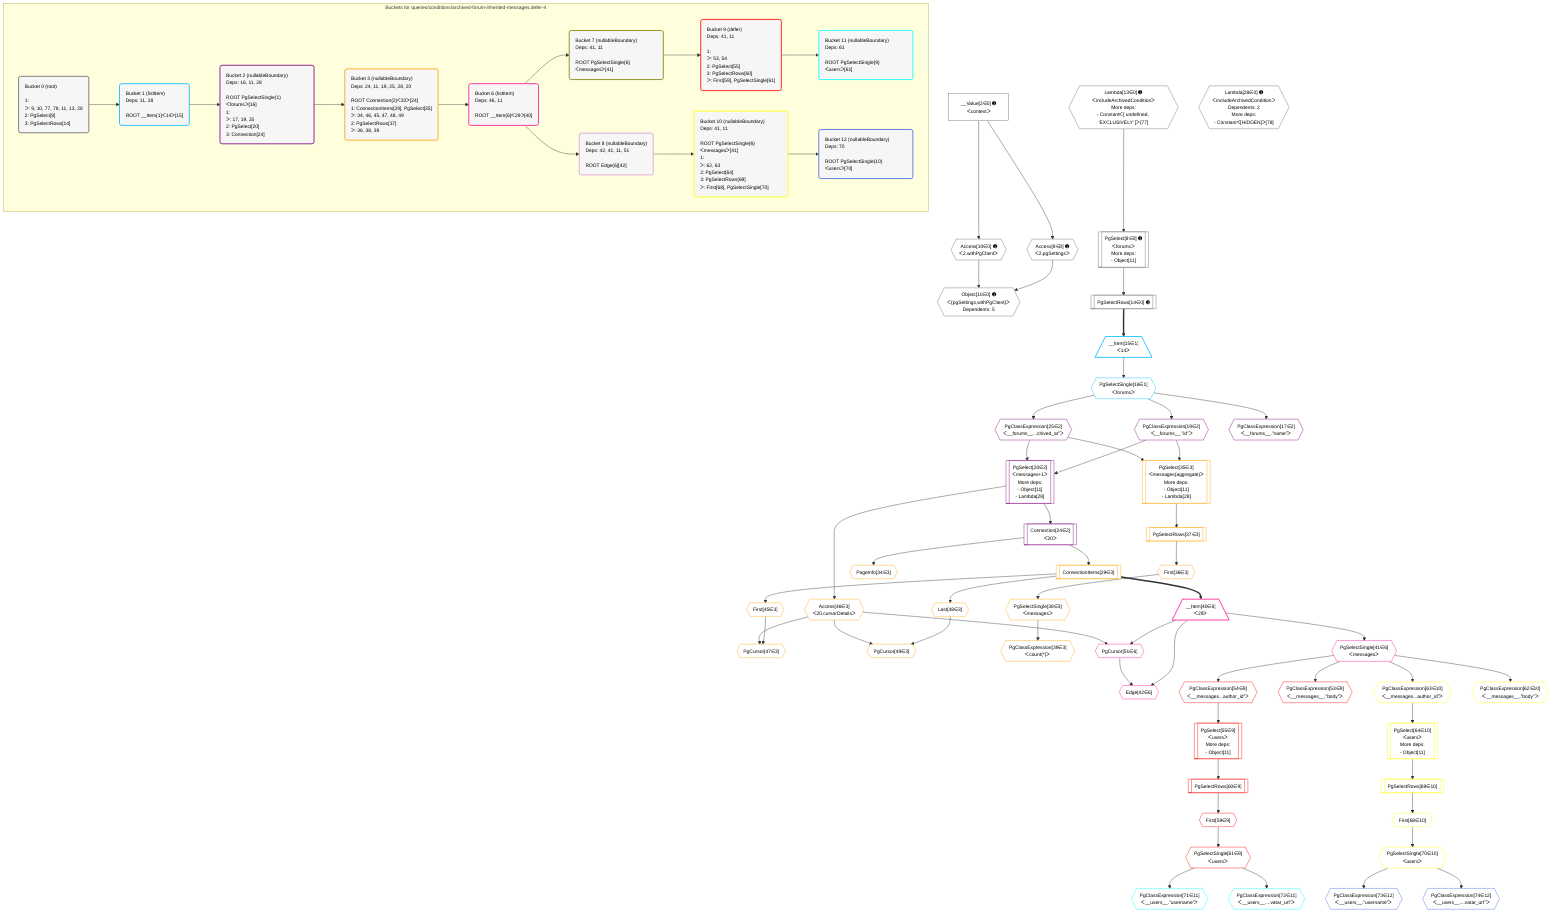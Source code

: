 %%{init: {'themeVariables': { 'fontSize': '12px'}}}%%
graph TD
    classDef path fill:#eee,stroke:#000,color:#000
    classDef plan fill:#fff,stroke-width:1px,color:#000
    classDef itemplan fill:#fff,stroke-width:2px,color:#000
    classDef unbatchedplan fill:#dff,stroke-width:1px,color:#000
    classDef sideeffectplan fill:#fcc,stroke-width:2px,color:#000
    classDef bucket fill:#f6f6f6,color:#000,stroke-width:2px,text-align:left

    subgraph "Buckets for queries/conditions/archived-forum-inherited-messages.defer-4"
    Bucket0("Bucket 0 (root)<br /><br />1: <br />ᐳ: 9, 10, 77, 78, 11, 13, 28<br />2: PgSelect[8]<br />3: PgSelectRows[14]"):::bucket
    Bucket1("Bucket 1 (listItem)<br />Deps: 11, 28<br /><br />ROOT __Item{1}ᐸ14ᐳ[15]"):::bucket
    Bucket2("Bucket 2 (nullableBoundary)<br />Deps: 16, 11, 28<br /><br />ROOT PgSelectSingle{1}ᐸforumsᐳ[16]<br />1: <br />ᐳ: 17, 19, 25<br />2: PgSelect[20]<br />3: Connection[24]"):::bucket
    Bucket3("Bucket 3 (nullableBoundary)<br />Deps: 24, 11, 19, 25, 28, 20<br /><br />ROOT Connection{2}ᐸ20ᐳ[24]<br />1: ConnectionItems[29], PgSelect[35]<br />ᐳ: 34, 46, 45, 47, 48, 49<br />2: PgSelectRows[37]<br />ᐳ: 36, 38, 39"):::bucket
    Bucket6("Bucket 6 (listItem)<br />Deps: 46, 11<br /><br />ROOT __Item{6}ᐸ29ᐳ[40]"):::bucket
    Bucket7("Bucket 7 (nullableBoundary)<br />Deps: 41, 11<br /><br />ROOT PgSelectSingle{6}ᐸmessagesᐳ[41]"):::bucket
    Bucket8("Bucket 8 (nullableBoundary)<br />Deps: 42, 41, 11, 51<br /><br />ROOT Edge{6}[42]"):::bucket
    Bucket9("Bucket 9 (defer)<br />Deps: 41, 11<br /><br />1: <br />ᐳ: 53, 54<br />2: PgSelect[55]<br />3: PgSelectRows[60]<br />ᐳ: First[59], PgSelectSingle[61]"):::bucket
    Bucket10("Bucket 10 (nullableBoundary)<br />Deps: 41, 11<br /><br />ROOT PgSelectSingle{6}ᐸmessagesᐳ[41]<br />1: <br />ᐳ: 62, 63<br />2: PgSelect[64]<br />3: PgSelectRows[69]<br />ᐳ: First[68], PgSelectSingle[70]"):::bucket
    Bucket11("Bucket 11 (nullableBoundary)<br />Deps: 61<br /><br />ROOT PgSelectSingle{9}ᐸusersᐳ[61]"):::bucket
    Bucket12("Bucket 12 (nullableBoundary)<br />Deps: 70<br /><br />ROOT PgSelectSingle{10}ᐸusersᐳ[70]"):::bucket
    end
    Bucket0 --> Bucket1
    Bucket1 --> Bucket2
    Bucket2 --> Bucket3
    Bucket3 --> Bucket6
    Bucket6 --> Bucket7 & Bucket8
    Bucket7 --> Bucket9
    Bucket8 --> Bucket10
    Bucket9 --> Bucket11
    Bucket10 --> Bucket12

    %% plan dependencies
    PgSelect8[["PgSelect[8∈0] ➊<br />ᐸforumsᐳ<br />More deps:<br />- Object[11]"]]:::plan
    Lambda13{{"Lambda[13∈0] ➊<br />ᐸincludeArchivedConditionᐳ<br />More deps:<br />- Constantᐸ[ undefined, 'EXCLUSIVELY' ]ᐳ[77]"}}:::plan
    Lambda13 --> PgSelect8
    Object11{{"Object[11∈0] ➊<br />ᐸ{pgSettings,withPgClient}ᐳ<br />Dependents: 5"}}:::plan
    Access9{{"Access[9∈0] ➊<br />ᐸ2.pgSettingsᐳ"}}:::plan
    Access10{{"Access[10∈0] ➊<br />ᐸ2.withPgClientᐳ"}}:::plan
    Access9 & Access10 --> Object11
    __Value2["__Value[2∈0] ➊<br />ᐸcontextᐳ"]:::plan
    __Value2 --> Access9
    __Value2 --> Access10
    PgSelectRows14[["PgSelectRows[14∈0] ➊"]]:::plan
    PgSelect8 --> PgSelectRows14
    Lambda28{{"Lambda[28∈0] ➊<br />ᐸincludeArchivedConditionᐳ<br />Dependents: 2<br />More deps:<br />- Constantᐸ[HIDDEN]ᐳ[78]"}}:::plan
    __Item15[/"__Item[15∈1]<br />ᐸ14ᐳ"\]:::itemplan
    PgSelectRows14 ==> __Item15
    PgSelectSingle16{{"PgSelectSingle[16∈1]<br />ᐸforumsᐳ"}}:::plan
    __Item15 --> PgSelectSingle16
    PgSelect20[["PgSelect[20∈2]<br />ᐸmessages+1ᐳ<br />More deps:<br />- Object[11]<br />- Lambda[28]"]]:::plan
    PgClassExpression19{{"PgClassExpression[19∈2]<br />ᐸ__forums__.”id”ᐳ"}}:::plan
    PgClassExpression25{{"PgClassExpression[25∈2]<br />ᐸ__forums__...chived_at”ᐳ"}}:::plan
    PgClassExpression19 & PgClassExpression25 --> PgSelect20
    PgClassExpression17{{"PgClassExpression[17∈2]<br />ᐸ__forums__.”name”ᐳ"}}:::plan
    PgSelectSingle16 --> PgClassExpression17
    PgSelectSingle16 --> PgClassExpression19
    Connection24[["Connection[24∈2]<br />ᐸ20ᐳ"]]:::plan
    PgSelect20 --> Connection24
    PgSelectSingle16 --> PgClassExpression25
    PgSelect35[["PgSelect[35∈3]<br />ᐸmessages(aggregate)ᐳ<br />More deps:<br />- Object[11]<br />- Lambda[28]"]]:::plan
    PgClassExpression19 & PgClassExpression25 --> PgSelect35
    PgCursor47{{"PgCursor[47∈3]"}}:::plan
    First45{{"First[45∈3]"}}:::plan
    Access46{{"Access[46∈3]<br />ᐸ20.cursorDetailsᐳ"}}:::plan
    First45 & Access46 --> PgCursor47
    PgCursor49{{"PgCursor[49∈3]"}}:::plan
    Last48{{"Last[48∈3]"}}:::plan
    Last48 & Access46 --> PgCursor49
    ConnectionItems29[["ConnectionItems[29∈3]"]]:::plan
    Connection24 --> ConnectionItems29
    PageInfo34{{"PageInfo[34∈3]"}}:::plan
    Connection24 --> PageInfo34
    First36{{"First[36∈3]"}}:::plan
    PgSelectRows37[["PgSelectRows[37∈3]"]]:::plan
    PgSelectRows37 --> First36
    PgSelect35 --> PgSelectRows37
    PgSelectSingle38{{"PgSelectSingle[38∈3]<br />ᐸmessagesᐳ"}}:::plan
    First36 --> PgSelectSingle38
    PgClassExpression39{{"PgClassExpression[39∈3]<br />ᐸcount(*)ᐳ"}}:::plan
    PgSelectSingle38 --> PgClassExpression39
    ConnectionItems29 --> First45
    PgSelect20 --> Access46
    ConnectionItems29 --> Last48
    Edge42{{"Edge[42∈6]"}}:::plan
    __Item40[/"__Item[40∈6]<br />ᐸ29ᐳ"\]:::itemplan
    PgCursor51{{"PgCursor[51∈6]"}}:::plan
    __Item40 & PgCursor51 --> Edge42
    __Item40 & Access46 --> PgCursor51
    ConnectionItems29 ==> __Item40
    PgSelectSingle41{{"PgSelectSingle[41∈6]<br />ᐸmessagesᐳ"}}:::plan
    __Item40 --> PgSelectSingle41
    PgSelect55[["PgSelect[55∈9]<br />ᐸusersᐳ<br />More deps:<br />- Object[11]"]]:::plan
    PgClassExpression54{{"PgClassExpression[54∈9]<br />ᐸ__messages...author_id”ᐳ"}}:::plan
    PgClassExpression54 --> PgSelect55
    PgClassExpression53{{"PgClassExpression[53∈9]<br />ᐸ__messages__.”body”ᐳ"}}:::plan
    PgSelectSingle41 --> PgClassExpression53
    PgSelectSingle41 --> PgClassExpression54
    First59{{"First[59∈9]"}}:::plan
    PgSelectRows60[["PgSelectRows[60∈9]"]]:::plan
    PgSelectRows60 --> First59
    PgSelect55 --> PgSelectRows60
    PgSelectSingle61{{"PgSelectSingle[61∈9]<br />ᐸusersᐳ"}}:::plan
    First59 --> PgSelectSingle61
    PgSelect64[["PgSelect[64∈10]<br />ᐸusersᐳ<br />More deps:<br />- Object[11]"]]:::plan
    PgClassExpression63{{"PgClassExpression[63∈10]<br />ᐸ__messages...author_id”ᐳ"}}:::plan
    PgClassExpression63 --> PgSelect64
    PgClassExpression62{{"PgClassExpression[62∈10]<br />ᐸ__messages__.”body”ᐳ"}}:::plan
    PgSelectSingle41 --> PgClassExpression62
    PgSelectSingle41 --> PgClassExpression63
    First68{{"First[68∈10]"}}:::plan
    PgSelectRows69[["PgSelectRows[69∈10]"]]:::plan
    PgSelectRows69 --> First68
    PgSelect64 --> PgSelectRows69
    PgSelectSingle70{{"PgSelectSingle[70∈10]<br />ᐸusersᐳ"}}:::plan
    First68 --> PgSelectSingle70
    PgClassExpression71{{"PgClassExpression[71∈11]<br />ᐸ__users__.”username”ᐳ"}}:::plan
    PgSelectSingle61 --> PgClassExpression71
    PgClassExpression72{{"PgClassExpression[72∈11]<br />ᐸ__users__....vatar_url”ᐳ"}}:::plan
    PgSelectSingle61 --> PgClassExpression72
    PgClassExpression73{{"PgClassExpression[73∈12]<br />ᐸ__users__.”username”ᐳ"}}:::plan
    PgSelectSingle70 --> PgClassExpression73
    PgClassExpression74{{"PgClassExpression[74∈12]<br />ᐸ__users__....vatar_url”ᐳ"}}:::plan
    PgSelectSingle70 --> PgClassExpression74

    %% define steps
    classDef bucket0 stroke:#696969
    class Bucket0,__Value2,PgSelect8,Access9,Access10,Object11,Lambda13,PgSelectRows14,Lambda28 bucket0
    classDef bucket1 stroke:#00bfff
    class Bucket1,__Item15,PgSelectSingle16 bucket1
    classDef bucket2 stroke:#7f007f
    class Bucket2,PgClassExpression17,PgClassExpression19,PgSelect20,Connection24,PgClassExpression25 bucket2
    classDef bucket3 stroke:#ffa500
    class Bucket3,ConnectionItems29,PageInfo34,PgSelect35,First36,PgSelectRows37,PgSelectSingle38,PgClassExpression39,First45,Access46,PgCursor47,Last48,PgCursor49 bucket3
    classDef bucket6 stroke:#ff1493
    class Bucket6,__Item40,PgSelectSingle41,Edge42,PgCursor51 bucket6
    classDef bucket7 stroke:#808000
    class Bucket7 bucket7
    classDef bucket8 stroke:#dda0dd
    class Bucket8 bucket8
    classDef bucket9 stroke:#ff0000
    class Bucket9,PgClassExpression53,PgClassExpression54,PgSelect55,First59,PgSelectRows60,PgSelectSingle61 bucket9
    classDef bucket10 stroke:#ffff00
    class Bucket10,PgClassExpression62,PgClassExpression63,PgSelect64,First68,PgSelectRows69,PgSelectSingle70 bucket10
    classDef bucket11 stroke:#00ffff
    class Bucket11,PgClassExpression71,PgClassExpression72 bucket11
    classDef bucket12 stroke:#4169e1
    class Bucket12,PgClassExpression73,PgClassExpression74 bucket12